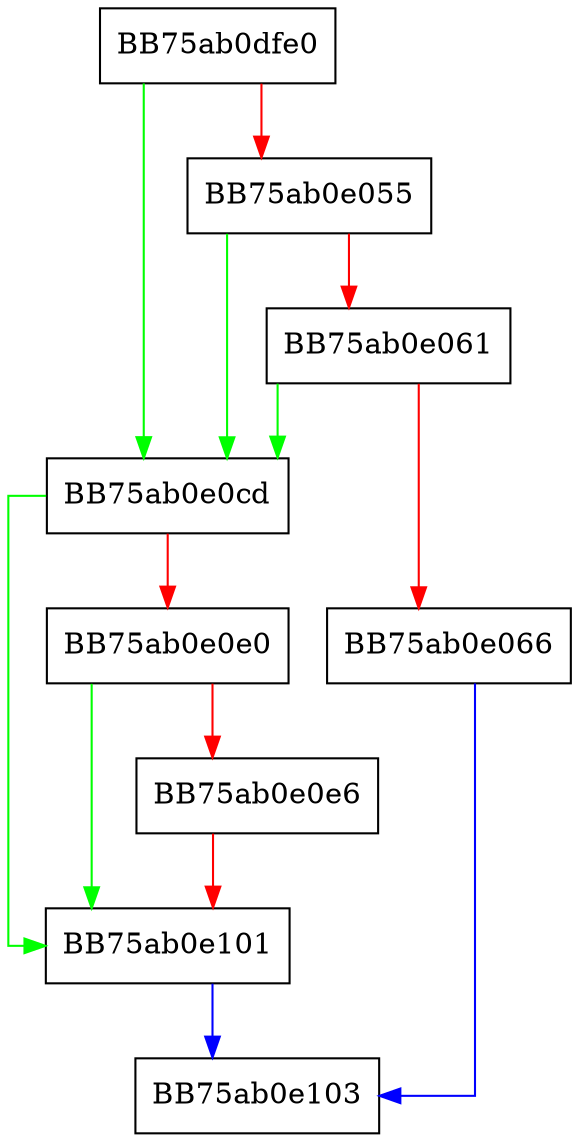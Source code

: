 digraph MD5Buffer {
  node [shape="box"];
  graph [splines=ortho];
  BB75ab0dfe0 -> BB75ab0e0cd [color="green"];
  BB75ab0dfe0 -> BB75ab0e055 [color="red"];
  BB75ab0e055 -> BB75ab0e0cd [color="green"];
  BB75ab0e055 -> BB75ab0e061 [color="red"];
  BB75ab0e061 -> BB75ab0e0cd [color="green"];
  BB75ab0e061 -> BB75ab0e066 [color="red"];
  BB75ab0e066 -> BB75ab0e103 [color="blue"];
  BB75ab0e0cd -> BB75ab0e101 [color="green"];
  BB75ab0e0cd -> BB75ab0e0e0 [color="red"];
  BB75ab0e0e0 -> BB75ab0e101 [color="green"];
  BB75ab0e0e0 -> BB75ab0e0e6 [color="red"];
  BB75ab0e0e6 -> BB75ab0e101 [color="red"];
  BB75ab0e101 -> BB75ab0e103 [color="blue"];
}